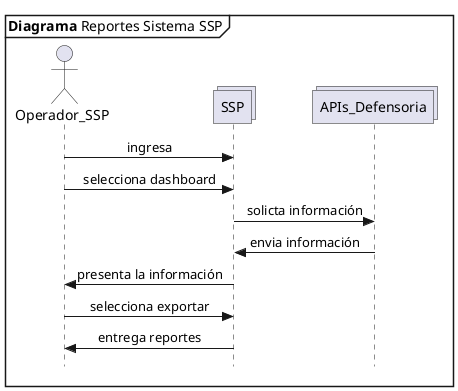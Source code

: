 @startuml Dashboard de Reportes
skinparam Style strictuml
skinparam SequenceMessageAlignment center

mainframe **Diagrama** Reportes Sistema SSP

actor Operador_SSP as opssp
collections SSP 
collections APIs_Defensoria as apidef

opssp -> SSP : ingresa
opssp -> SSP : selecciona dashboard
SSP -> apidef : solicta información
apidef -> SSP : envia información
SSP -> opssp : presenta la información
opssp -> SSP : selecciona exportar
SSP -> opssp : entrega reportes

@enduml